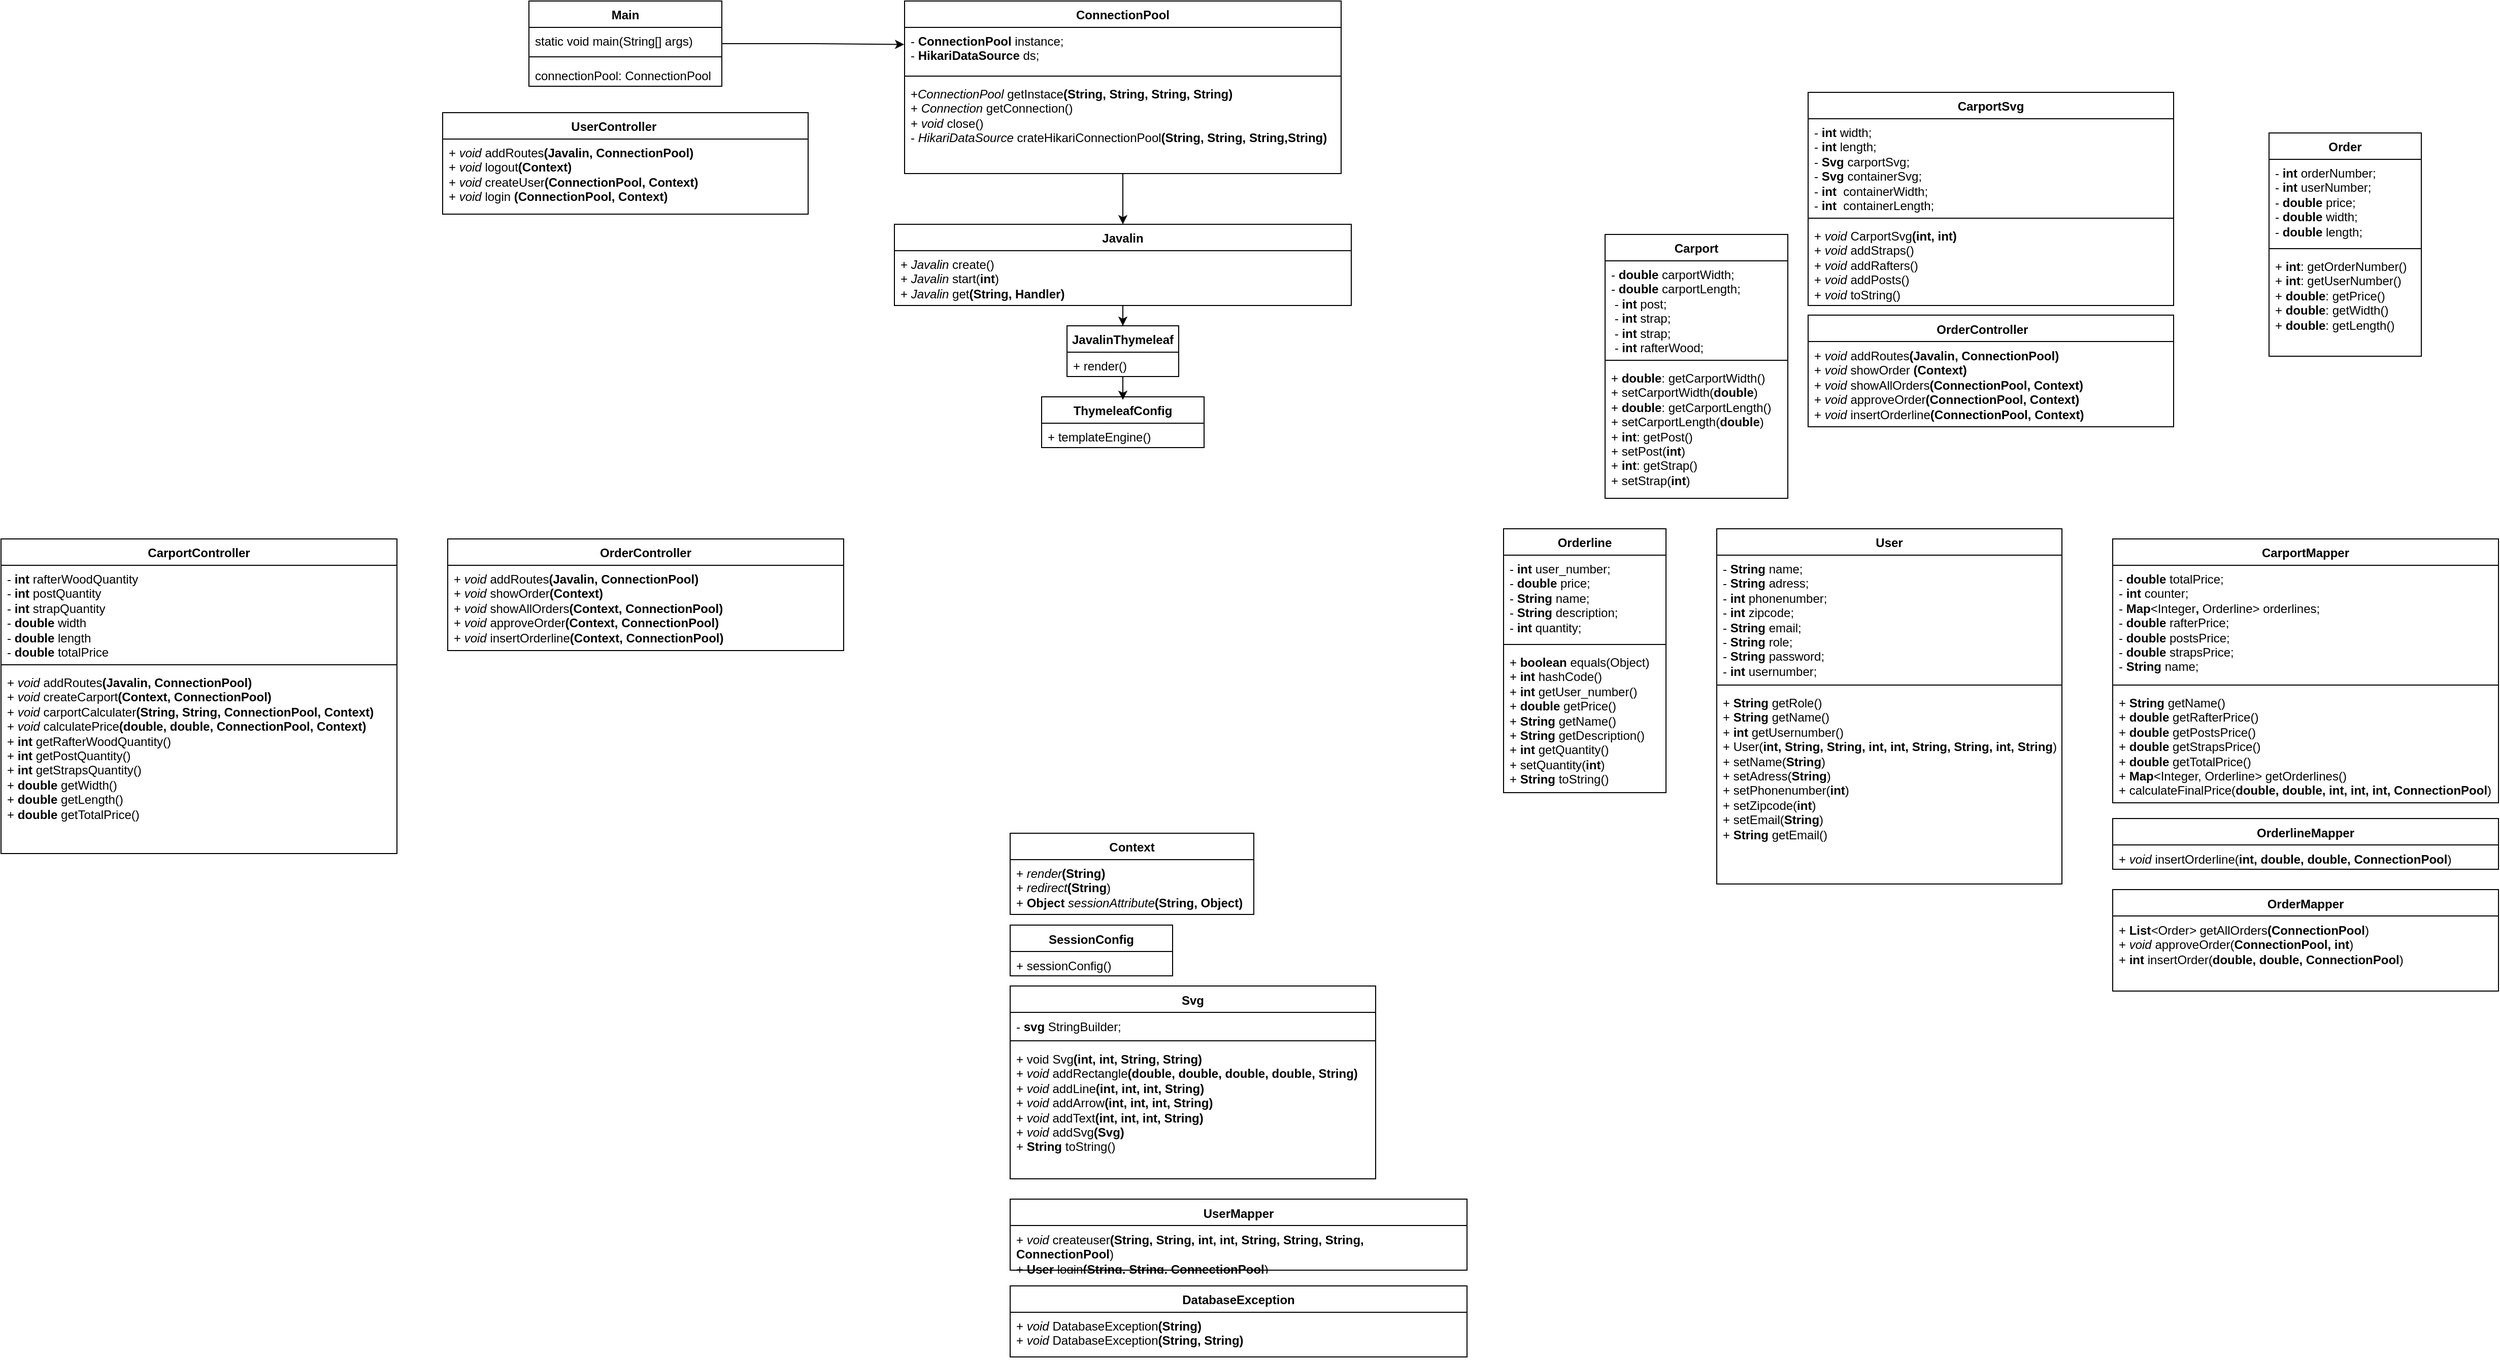 <mxfile version="24.4.4" type="github">
  <diagram id="C5RBs43oDa-KdzZeNtuy" name="Page-1">
    <mxGraphModel dx="1355" dy="445" grid="1" gridSize="10" guides="1" tooltips="1" connect="1" arrows="1" fold="1" page="1" pageScale="1" pageWidth="827" pageHeight="1169" math="0" shadow="0">
      <root>
        <mxCell id="WIyWlLk6GJQsqaUBKTNV-0" />
        <mxCell id="WIyWlLk6GJQsqaUBKTNV-1" parent="WIyWlLk6GJQsqaUBKTNV-0" />
        <mxCell id="eHg_oszsOFh-baLFCK9L-24" value="Carport" style="swimlane;fontStyle=1;align=center;verticalAlign=top;childLayout=stackLayout;horizontal=1;startSize=26;horizontalStack=0;resizeParent=1;resizeParentMax=0;resizeLast=0;collapsible=1;marginBottom=0;whiteSpace=wrap;html=1;" parent="WIyWlLk6GJQsqaUBKTNV-1" vertex="1">
          <mxGeometry x="1000" y="240" width="180" height="260" as="geometry" />
        </mxCell>
        <mxCell id="eHg_oszsOFh-baLFCK9L-25" value="- &lt;b&gt;double &lt;/b&gt;carportWidth;&lt;br&gt;&lt;div&gt;&lt;div&gt;- &lt;b&gt;double &lt;/b&gt;carportLength;&lt;br&gt;&lt;/div&gt;&lt;div&gt;&lt;div&gt;&amp;nbsp;- &lt;b&gt;int &lt;/b&gt;post;&lt;br&gt;&lt;/div&gt;&lt;div&gt;&lt;div&gt;&amp;nbsp;- &lt;b&gt;int &lt;/b&gt;strap;&lt;/div&gt;&lt;div&gt;&amp;nbsp;- &lt;b&gt;int &lt;/b&gt;strap;&lt;/div&gt;&lt;/div&gt;&lt;div&gt;&lt;div&gt;&amp;nbsp;- &lt;b&gt;int &lt;/b&gt;rafterWood;&lt;/div&gt;&lt;/div&gt;&lt;/div&gt;&lt;/div&gt;&lt;div&gt;&lt;br&gt;&lt;/div&gt;" style="text;strokeColor=none;fillColor=none;align=left;verticalAlign=top;spacingLeft=4;spacingRight=4;overflow=hidden;rotatable=0;points=[[0,0.5],[1,0.5]];portConstraint=eastwest;whiteSpace=wrap;html=1;" parent="eHg_oszsOFh-baLFCK9L-24" vertex="1">
          <mxGeometry y="26" width="180" height="94" as="geometry" />
        </mxCell>
        <mxCell id="eHg_oszsOFh-baLFCK9L-26" value="" style="line;strokeWidth=1;fillColor=none;align=left;verticalAlign=middle;spacingTop=-1;spacingLeft=3;spacingRight=3;rotatable=0;labelPosition=right;points=[];portConstraint=eastwest;strokeColor=inherit;" parent="eHg_oszsOFh-baLFCK9L-24" vertex="1">
          <mxGeometry y="120" width="180" height="8" as="geometry" />
        </mxCell>
        <mxCell id="eHg_oszsOFh-baLFCK9L-27" value="&lt;div&gt;+ &lt;b&gt;double&lt;/b&gt;: getCarportWidth()&lt;/div&gt;&lt;div&gt;+ setCarportWidth(&lt;b&gt;double&lt;/b&gt;)&lt;br&gt;&lt;/div&gt;&lt;div&gt;&lt;div&gt;+ &lt;b&gt;double&lt;/b&gt;: getCarportLength()&lt;/div&gt;&lt;div&gt;+ setCarportLength(&lt;b&gt;double&lt;/b&gt;)&lt;/div&gt;&lt;div&gt;&lt;div&gt;+ &lt;b&gt;int&lt;/b&gt;: getPost()&lt;/div&gt;&lt;div&gt;+ setPost(&lt;b&gt;int&lt;/b&gt;)&lt;/div&gt;&lt;div&gt;&lt;div&gt;+ &lt;b&gt;int&lt;/b&gt;: getStrap()&lt;br&gt;&lt;/div&gt;&lt;div&gt;+ setStrap(&lt;b&gt;int&lt;/b&gt;)&lt;br&gt;&lt;/div&gt;&lt;/div&gt;&lt;/div&gt;&lt;/div&gt;" style="text;strokeColor=none;fillColor=none;align=left;verticalAlign=top;spacingLeft=4;spacingRight=4;overflow=hidden;rotatable=0;points=[[0,0.5],[1,0.5]];portConstraint=eastwest;whiteSpace=wrap;html=1;" parent="eHg_oszsOFh-baLFCK9L-24" vertex="1">
          <mxGeometry y="128" width="180" height="132" as="geometry" />
        </mxCell>
        <mxCell id="eHg_oszsOFh-baLFCK9L-28" value="User" style="swimlane;fontStyle=1;align=center;verticalAlign=top;childLayout=stackLayout;horizontal=1;startSize=26;horizontalStack=0;resizeParent=1;resizeParentMax=0;resizeLast=0;collapsible=1;marginBottom=0;whiteSpace=wrap;html=1;" parent="WIyWlLk6GJQsqaUBKTNV-1" vertex="1">
          <mxGeometry x="1110" y="530" width="340" height="350" as="geometry" />
        </mxCell>
        <mxCell id="eHg_oszsOFh-baLFCK9L-29" value="&lt;div&gt;- &lt;b&gt;String&lt;/b&gt; name;&lt;/div&gt;&lt;div&gt;&lt;div&gt;-&lt;b&gt; String &lt;/b&gt;adress;&lt;/div&gt;&lt;div&gt;-&lt;b&gt; int&lt;/b&gt; phonenumber;&lt;/div&gt;&lt;div&gt;-&lt;b&gt; int&lt;/b&gt; zipcode;&lt;br&gt;&lt;/div&gt;&lt;div&gt;&lt;div&gt;-&lt;b&gt; String &lt;/b&gt;email;&lt;/div&gt;&lt;div&gt;- &lt;b&gt;String&lt;/b&gt; role;&lt;/div&gt;&lt;div&gt;- &lt;b&gt;String&lt;/b&gt; password;&lt;/div&gt;&lt;div&gt;- &lt;b&gt;int&lt;/b&gt; usernumber;&lt;br&gt;&lt;/div&gt;&lt;div&gt;&lt;div&gt;&lt;br&gt;&lt;/div&gt;&lt;/div&gt;&lt;/div&gt;&lt;/div&gt;&lt;div&gt;&lt;br&gt;&lt;/div&gt;" style="text;strokeColor=none;fillColor=none;align=left;verticalAlign=top;spacingLeft=4;spacingRight=4;overflow=hidden;rotatable=0;points=[[0,0.5],[1,0.5]];portConstraint=eastwest;whiteSpace=wrap;html=1;" parent="eHg_oszsOFh-baLFCK9L-28" vertex="1">
          <mxGeometry y="26" width="340" height="124" as="geometry" />
        </mxCell>
        <mxCell id="eHg_oszsOFh-baLFCK9L-30" value="" style="line;strokeWidth=1;fillColor=none;align=left;verticalAlign=middle;spacingTop=-1;spacingLeft=3;spacingRight=3;rotatable=0;labelPosition=right;points=[];portConstraint=eastwest;strokeColor=inherit;" parent="eHg_oszsOFh-baLFCK9L-28" vertex="1">
          <mxGeometry y="150" width="340" height="8" as="geometry" />
        </mxCell>
        <mxCell id="eHg_oszsOFh-baLFCK9L-31" value="&lt;div&gt;+ &lt;b&gt;String&lt;/b&gt; getRole()&lt;/div&gt;&lt;div&gt;+ &lt;b&gt;String &lt;/b&gt;getName()&lt;/div&gt;&lt;div&gt;+ &lt;b&gt;int&lt;/b&gt; getUsernumber()&lt;/div&gt;&lt;div&gt;+ User(&lt;b&gt;int, String, String, int, int, String, String, int, String&lt;/b&gt;)&lt;/div&gt;&lt;div&gt;+ setName(&lt;b&gt;String&lt;/b&gt;)&lt;/div&gt;&lt;div&gt;+ setAdress(&lt;b&gt;String&lt;/b&gt;)&lt;/div&gt;&lt;div&gt;+ setPhonenumber(&lt;b&gt;int&lt;/b&gt;)&lt;/div&gt;&lt;div&gt;+ setZipcode(&lt;b&gt;int&lt;/b&gt;)&lt;/div&gt;&lt;div&gt;+ setEmail(&lt;b&gt;String&lt;/b&gt;)&lt;/div&gt;&lt;div&gt;+ &lt;b&gt;String&lt;/b&gt; getEmail()&lt;br&gt;&lt;/div&gt;" style="text;strokeColor=none;fillColor=none;align=left;verticalAlign=top;spacingLeft=4;spacingRight=4;overflow=hidden;rotatable=0;points=[[0,0.5],[1,0.5]];portConstraint=eastwest;whiteSpace=wrap;html=1;" parent="eHg_oszsOFh-baLFCK9L-28" vertex="1">
          <mxGeometry y="158" width="340" height="192" as="geometry" />
        </mxCell>
        <mxCell id="eHg_oszsOFh-baLFCK9L-32" value="Orderline" style="swimlane;fontStyle=1;align=center;verticalAlign=top;childLayout=stackLayout;horizontal=1;startSize=26;horizontalStack=0;resizeParent=1;resizeParentMax=0;resizeLast=0;collapsible=1;marginBottom=0;whiteSpace=wrap;html=1;" parent="WIyWlLk6GJQsqaUBKTNV-1" vertex="1">
          <mxGeometry x="900" y="530" width="160" height="260" as="geometry" />
        </mxCell>
        <mxCell id="eHg_oszsOFh-baLFCK9L-33" value="&lt;div&gt;- &lt;b&gt;int &lt;/b&gt;user_number;&lt;/div&gt;&lt;div&gt;- &lt;b&gt;double &lt;/b&gt;price;&lt;/div&gt;&lt;div&gt;- &lt;b&gt;String &lt;/b&gt;name;&lt;/div&gt;&lt;div&gt;- &lt;b&gt;String &lt;/b&gt;description;&lt;/div&gt;&lt;div&gt;- &lt;b&gt;int &lt;/b&gt;quantity;&lt;br&gt;&lt;/div&gt;" style="text;strokeColor=none;fillColor=none;align=left;verticalAlign=top;spacingLeft=4;spacingRight=4;overflow=hidden;rotatable=0;points=[[0,0.5],[1,0.5]];portConstraint=eastwest;whiteSpace=wrap;html=1;" parent="eHg_oszsOFh-baLFCK9L-32" vertex="1">
          <mxGeometry y="26" width="160" height="84" as="geometry" />
        </mxCell>
        <mxCell id="eHg_oszsOFh-baLFCK9L-34" value="" style="line;strokeWidth=1;fillColor=none;align=left;verticalAlign=middle;spacingTop=-1;spacingLeft=3;spacingRight=3;rotatable=0;labelPosition=right;points=[];portConstraint=eastwest;strokeColor=inherit;" parent="eHg_oszsOFh-baLFCK9L-32" vertex="1">
          <mxGeometry y="110" width="160" height="8" as="geometry" />
        </mxCell>
        <mxCell id="eHg_oszsOFh-baLFCK9L-35" value="&lt;div&gt;+ &lt;b&gt;boolean &lt;/b&gt;equals(Object)&lt;/div&gt;&lt;div&gt;+ &lt;b&gt;int &lt;/b&gt;hashCode()&lt;/div&gt;&lt;div&gt;+ &lt;b&gt;int &lt;/b&gt;getUser_number()&lt;/div&gt;&lt;div&gt;+ &lt;b&gt;double &lt;/b&gt;getPrice()&lt;/div&gt;&lt;div&gt;+ &lt;b&gt;String &lt;/b&gt;getName()&lt;/div&gt;&lt;div&gt;+ &lt;b&gt;String&lt;/b&gt; getDescription()&lt;/div&gt;&lt;div&gt;+ &lt;b&gt;int&lt;/b&gt; getQuantity()&lt;/div&gt;&lt;div&gt;+ setQuantity(&lt;b&gt;int&lt;/b&gt;)&lt;/div&gt;&lt;div&gt;+ &lt;b&gt;String&lt;/b&gt; toString()&lt;br&gt;&lt;/div&gt;" style="text;strokeColor=none;fillColor=none;align=left;verticalAlign=top;spacingLeft=4;spacingRight=4;overflow=hidden;rotatable=0;points=[[0,0.5],[1,0.5]];portConstraint=eastwest;whiteSpace=wrap;html=1;" parent="eHg_oszsOFh-baLFCK9L-32" vertex="1">
          <mxGeometry y="118" width="160" height="142" as="geometry" />
        </mxCell>
        <mxCell id="eHg_oszsOFh-baLFCK9L-41" value="SessionConfig" style="swimlane;fontStyle=1;align=center;verticalAlign=top;childLayout=stackLayout;horizontal=1;startSize=26;horizontalStack=0;resizeParent=1;resizeParentMax=0;resizeLast=0;collapsible=1;marginBottom=0;whiteSpace=wrap;html=1;" parent="WIyWlLk6GJQsqaUBKTNV-1" vertex="1">
          <mxGeometry x="414" y="920.5" width="160" height="50" as="geometry" />
        </mxCell>
        <mxCell id="eHg_oszsOFh-baLFCK9L-42" value="+ sessionConfig()" style="text;strokeColor=none;fillColor=none;align=left;verticalAlign=top;spacingLeft=4;spacingRight=4;overflow=hidden;rotatable=0;points=[[0,0.5],[1,0.5]];portConstraint=eastwest;whiteSpace=wrap;html=1;" parent="eHg_oszsOFh-baLFCK9L-41" vertex="1">
          <mxGeometry y="26" width="160" height="24" as="geometry" />
        </mxCell>
        <mxCell id="eHg_oszsOFh-baLFCK9L-49" value="Order" style="swimlane;fontStyle=1;align=center;verticalAlign=top;childLayout=stackLayout;horizontal=1;startSize=26;horizontalStack=0;resizeParent=1;resizeParentMax=0;resizeLast=0;collapsible=1;marginBottom=0;whiteSpace=wrap;html=1;" parent="WIyWlLk6GJQsqaUBKTNV-1" vertex="1">
          <mxGeometry x="1654" y="140" width="150" height="220" as="geometry" />
        </mxCell>
        <mxCell id="eHg_oszsOFh-baLFCK9L-50" value="&lt;div&gt;- &lt;b&gt;int &lt;/b&gt;orderNumber;&lt;/div&gt;&lt;div&gt;- &lt;b&gt;int &lt;/b&gt;userNumber;&lt;/div&gt;&lt;div&gt;- &lt;b&gt;double &lt;/b&gt;price;&lt;/div&gt;&lt;div&gt;- &lt;b&gt;double &lt;/b&gt;width;&lt;/div&gt;&lt;div&gt;- &lt;b&gt;double &lt;/b&gt;length;&lt;br&gt;&lt;/div&gt;" style="text;strokeColor=none;fillColor=none;align=left;verticalAlign=top;spacingLeft=4;spacingRight=4;overflow=hidden;rotatable=0;points=[[0,0.5],[1,0.5]];portConstraint=eastwest;whiteSpace=wrap;html=1;" parent="eHg_oszsOFh-baLFCK9L-49" vertex="1">
          <mxGeometry y="26" width="150" height="84" as="geometry" />
        </mxCell>
        <mxCell id="eHg_oszsOFh-baLFCK9L-51" value="" style="line;strokeWidth=1;fillColor=none;align=left;verticalAlign=middle;spacingTop=-1;spacingLeft=3;spacingRight=3;rotatable=0;labelPosition=right;points=[];portConstraint=eastwest;strokeColor=inherit;" parent="eHg_oszsOFh-baLFCK9L-49" vertex="1">
          <mxGeometry y="110" width="150" height="8" as="geometry" />
        </mxCell>
        <mxCell id="eHg_oszsOFh-baLFCK9L-52" value="&lt;div&gt;+ &lt;b&gt;int&lt;/b&gt;: getOrderNumber()&lt;/div&gt;&lt;div&gt;+ &lt;b&gt;int&lt;/b&gt;: getUserNumber()&lt;/div&gt;&lt;div&gt;+ &lt;b&gt;double&lt;/b&gt;: getPrice()&lt;/div&gt;&lt;div&gt;+ &lt;b&gt;double&lt;/b&gt;: getWidth()&lt;/div&gt;&lt;div&gt;+ &lt;b&gt;double&lt;/b&gt;: getLength()&lt;/div&gt;" style="text;strokeColor=none;fillColor=none;align=left;verticalAlign=top;spacingLeft=4;spacingRight=4;overflow=hidden;rotatable=0;points=[[0,0.5],[1,0.5]];portConstraint=eastwest;whiteSpace=wrap;html=1;" parent="eHg_oszsOFh-baLFCK9L-49" vertex="1">
          <mxGeometry y="118" width="150" height="102" as="geometry" />
        </mxCell>
        <mxCell id="noGmrEyYQJOlF5a7A0Va-47" value="" style="edgeStyle=orthogonalEdgeStyle;rounded=0;orthogonalLoop=1;jettySize=auto;html=1;entryX=-0.001;entryY=0.383;entryDx=0;entryDy=0;entryPerimeter=0;" edge="1" parent="WIyWlLk6GJQsqaUBKTNV-1" source="eHg_oszsOFh-baLFCK9L-57" target="noGmrEyYQJOlF5a7A0Va-31">
          <mxGeometry relative="1" as="geometry" />
        </mxCell>
        <mxCell id="eHg_oszsOFh-baLFCK9L-57" value="Main" style="swimlane;fontStyle=1;align=center;verticalAlign=top;childLayout=stackLayout;horizontal=1;startSize=26;horizontalStack=0;resizeParent=1;resizeParentMax=0;resizeLast=0;collapsible=1;marginBottom=0;whiteSpace=wrap;html=1;" parent="WIyWlLk6GJQsqaUBKTNV-1" vertex="1">
          <mxGeometry x="-60" y="10" width="190" height="84" as="geometry" />
        </mxCell>
        <mxCell id="eHg_oszsOFh-baLFCK9L-58" value="static void main(String[] args)" style="text;strokeColor=none;fillColor=none;align=left;verticalAlign=top;spacingLeft=4;spacingRight=4;overflow=hidden;rotatable=0;points=[[0,0.5],[1,0.5]];portConstraint=eastwest;whiteSpace=wrap;html=1;" parent="eHg_oszsOFh-baLFCK9L-57" vertex="1">
          <mxGeometry y="26" width="190" height="24" as="geometry" />
        </mxCell>
        <mxCell id="eHg_oszsOFh-baLFCK9L-59" value="" style="line;strokeWidth=1;fillColor=none;align=left;verticalAlign=middle;spacingTop=-1;spacingLeft=3;spacingRight=3;rotatable=0;labelPosition=right;points=[];portConstraint=eastwest;strokeColor=inherit;" parent="eHg_oszsOFh-baLFCK9L-57" vertex="1">
          <mxGeometry y="50" width="190" height="10" as="geometry" />
        </mxCell>
        <mxCell id="cWru3RgEuK0rnWJnFXiX-1" value="connectionPool: ConnectionPool" style="text;strokeColor=none;fillColor=none;align=left;verticalAlign=top;spacingLeft=4;spacingRight=4;overflow=hidden;rotatable=0;points=[[0,0.5],[1,0.5]];portConstraint=eastwest;whiteSpace=wrap;html=1;" parent="eHg_oszsOFh-baLFCK9L-57" vertex="1">
          <mxGeometry y="60" width="190" height="24" as="geometry" />
        </mxCell>
        <mxCell id="cWru3RgEuK0rnWJnFXiX-2" value="ThymeleafConfig" style="swimlane;fontStyle=1;align=center;verticalAlign=top;childLayout=stackLayout;horizontal=1;startSize=26;horizontalStack=0;resizeParent=1;resizeParentMax=0;resizeLast=0;collapsible=1;marginBottom=0;whiteSpace=wrap;html=1;" parent="WIyWlLk6GJQsqaUBKTNV-1" vertex="1">
          <mxGeometry x="445" y="400" width="160" height="50" as="geometry" />
        </mxCell>
        <mxCell id="cWru3RgEuK0rnWJnFXiX-3" value="+ templateEngine()" style="text;strokeColor=none;fillColor=none;align=left;verticalAlign=top;spacingLeft=4;spacingRight=4;overflow=hidden;rotatable=0;points=[[0,0.5],[1,0.5]];portConstraint=eastwest;whiteSpace=wrap;html=1;" parent="cWru3RgEuK0rnWJnFXiX-2" vertex="1">
          <mxGeometry y="26" width="160" height="24" as="geometry" />
        </mxCell>
        <mxCell id="noGmrEyYQJOlF5a7A0Va-0" value="CarportController" style="swimlane;fontStyle=1;align=center;verticalAlign=top;childLayout=stackLayout;horizontal=1;startSize=26;horizontalStack=0;resizeParent=1;resizeParentMax=0;resizeLast=0;collapsible=1;marginBottom=0;whiteSpace=wrap;html=1;" vertex="1" parent="WIyWlLk6GJQsqaUBKTNV-1">
          <mxGeometry x="-580" y="540" width="390" height="310" as="geometry" />
        </mxCell>
        <mxCell id="noGmrEyYQJOlF5a7A0Va-1" value="&lt;div&gt;- &lt;b&gt;int &lt;/b&gt;rafterWoodQuantity&lt;/div&gt;&lt;div&gt;- &lt;b&gt;int &lt;/b&gt;postQuantity&lt;/div&gt;&lt;div&gt;- &lt;b&gt;int &lt;/b&gt;strapQuantity&lt;/div&gt;&lt;div&gt;- &lt;b&gt;double &lt;/b&gt;width&lt;/div&gt;&lt;div&gt;- &lt;b&gt;double &lt;/b&gt;length&lt;/div&gt;&lt;div&gt;- &lt;b&gt;double &lt;/b&gt;totalPrice&lt;/div&gt;&lt;div&gt;&lt;br&gt;&lt;/div&gt;" style="text;strokeColor=none;fillColor=none;align=left;verticalAlign=top;spacingLeft=4;spacingRight=4;overflow=hidden;rotatable=0;points=[[0,0.5],[1,0.5]];portConstraint=eastwest;whiteSpace=wrap;html=1;" vertex="1" parent="noGmrEyYQJOlF5a7A0Va-0">
          <mxGeometry y="26" width="390" height="94" as="geometry" />
        </mxCell>
        <mxCell id="noGmrEyYQJOlF5a7A0Va-2" value="" style="line;strokeWidth=1;fillColor=none;align=left;verticalAlign=middle;spacingTop=-1;spacingLeft=3;spacingRight=3;rotatable=0;labelPosition=right;points=[];portConstraint=eastwest;strokeColor=inherit;" vertex="1" parent="noGmrEyYQJOlF5a7A0Va-0">
          <mxGeometry y="120" width="390" height="8" as="geometry" />
        </mxCell>
        <mxCell id="noGmrEyYQJOlF5a7A0Va-3" value="&lt;div&gt;+ &lt;i&gt;void &lt;/i&gt;addRoutes&lt;b&gt;(Javalin, ConnectionPool)&lt;/b&gt;&lt;/div&gt;&lt;div&gt;+ &lt;i&gt;void &lt;/i&gt;createCarport&lt;b&gt;(Context, ConnectionPool)&lt;/b&gt;&lt;/div&gt;&lt;div&gt;+ &lt;i&gt;void &lt;/i&gt;carportCalculater&lt;b&gt;(String, String, ConnectionPool, Context)&lt;/b&gt;&lt;br&gt;&lt;/div&gt;&lt;div&gt;+ &lt;i&gt;void &lt;/i&gt;calculatePrice&lt;b&gt;(double, double, ConnectionPool, Context)&lt;/b&gt;&lt;/div&gt;&lt;div&gt;+ &lt;b&gt;int &lt;/b&gt;getRafterWoodQuantity()&lt;/div&gt;&lt;div&gt;+ &lt;b&gt;int &lt;/b&gt;getPostQuantity()&lt;/div&gt;&lt;div&gt;+  &lt;b&gt;int &lt;/b&gt;getStrapsQuantity()&lt;/div&gt;&lt;div&gt;+ &lt;b&gt;double &lt;/b&gt;getWidth()&lt;/div&gt;&lt;div&gt;+ &lt;b&gt;double &lt;/b&gt;getLength()&lt;/div&gt;&lt;div&gt;+ &lt;b&gt;double &lt;/b&gt;getTotalPrice()&lt;/div&gt;" style="text;strokeColor=none;fillColor=none;align=left;verticalAlign=top;spacingLeft=4;spacingRight=4;overflow=hidden;rotatable=0;points=[[0,0.5],[1,0.5]];portConstraint=eastwest;whiteSpace=wrap;html=1;" vertex="1" parent="noGmrEyYQJOlF5a7A0Va-0">
          <mxGeometry y="128" width="390" height="182" as="geometry" />
        </mxCell>
        <mxCell id="noGmrEyYQJOlF5a7A0Va-4" value="OrderController&lt;span style=&quot;white-space: pre;&quot;&gt;&#x9;&lt;/span&gt;" style="swimlane;fontStyle=1;align=center;verticalAlign=top;childLayout=stackLayout;horizontal=1;startSize=26;horizontalStack=0;resizeParent=1;resizeParentMax=0;resizeLast=0;collapsible=1;marginBottom=0;whiteSpace=wrap;html=1;" vertex="1" parent="WIyWlLk6GJQsqaUBKTNV-1">
          <mxGeometry x="1200" y="319.5" width="360" height="110" as="geometry" />
        </mxCell>
        <mxCell id="noGmrEyYQJOlF5a7A0Va-7" value="&lt;div&gt;+ &lt;i&gt;void &lt;/i&gt;addRoutes&lt;b&gt;(Javalin, ConnectionPool)&lt;/b&gt;&lt;/div&gt;&lt;div&gt;+ &lt;i&gt;void &lt;/i&gt;showOrder &lt;b&gt;(Context)&lt;/b&gt;&lt;/div&gt;&lt;div&gt;+ &lt;i&gt;void &lt;/i&gt;showAllOrders&lt;b&gt;(ConnectionPool, Context)&lt;/b&gt;&lt;br&gt;&lt;/div&gt;&lt;div&gt;+ &lt;i&gt;void &lt;/i&gt;approveOrder&lt;b&gt;(ConnectionPool, Context)&lt;/b&gt;&lt;/div&gt;&lt;div&gt;&lt;div&gt;+ &lt;i&gt;void &lt;/i&gt;insertOrderline&lt;b&gt;(ConnectionPool, Context)&lt;/b&gt;&lt;/div&gt;&lt;/div&gt;" style="text;strokeColor=none;fillColor=none;align=left;verticalAlign=top;spacingLeft=4;spacingRight=4;overflow=hidden;rotatable=0;points=[[0,0.5],[1,0.5]];portConstraint=eastwest;whiteSpace=wrap;html=1;" vertex="1" parent="noGmrEyYQJOlF5a7A0Va-4">
          <mxGeometry y="26" width="360" height="84" as="geometry" />
        </mxCell>
        <mxCell id="noGmrEyYQJOlF5a7A0Va-8" value="UserController&lt;span style=&quot;white-space: pre;&quot;&gt;&#x9;&lt;/span&gt;" style="swimlane;fontStyle=1;align=center;verticalAlign=top;childLayout=stackLayout;horizontal=1;startSize=26;horizontalStack=0;resizeParent=1;resizeParentMax=0;resizeLast=0;collapsible=1;marginBottom=0;whiteSpace=wrap;html=1;" vertex="1" parent="WIyWlLk6GJQsqaUBKTNV-1">
          <mxGeometry x="-145" y="120" width="360" height="100" as="geometry" />
        </mxCell>
        <mxCell id="noGmrEyYQJOlF5a7A0Va-9" value="&lt;div&gt;+ &lt;i&gt;void &lt;/i&gt;addRoutes&lt;b&gt;(Javalin, ConnectionPool)&lt;/b&gt;&lt;/div&gt;&lt;div&gt;+ &lt;i&gt;void &lt;/i&gt;logout&lt;b&gt;(Context)&lt;/b&gt;&lt;/div&gt;&lt;div&gt;+ &lt;i&gt;void &lt;/i&gt;createUser&lt;b&gt;(ConnectionPool, Context)&lt;/b&gt;&lt;br&gt;&lt;/div&gt;&lt;div&gt;+ &lt;i&gt;void &lt;/i&gt;login &lt;b&gt;(ConnectionPool, Context)&lt;/b&gt;&lt;/div&gt;&lt;div&gt;&lt;div&gt;&lt;br&gt;&lt;/div&gt;&lt;/div&gt;" style="text;strokeColor=none;fillColor=none;align=left;verticalAlign=top;spacingLeft=4;spacingRight=4;overflow=hidden;rotatable=0;points=[[0,0.5],[1,0.5]];portConstraint=eastwest;whiteSpace=wrap;html=1;" vertex="1" parent="noGmrEyYQJOlF5a7A0Va-8">
          <mxGeometry y="26" width="360" height="74" as="geometry" />
        </mxCell>
        <mxCell id="noGmrEyYQJOlF5a7A0Va-10" value="CarportMapper" style="swimlane;fontStyle=1;align=center;verticalAlign=top;childLayout=stackLayout;horizontal=1;startSize=26;horizontalStack=0;resizeParent=1;resizeParentMax=0;resizeLast=0;collapsible=1;marginBottom=0;whiteSpace=wrap;html=1;" vertex="1" parent="WIyWlLk6GJQsqaUBKTNV-1">
          <mxGeometry x="1500" y="540" width="380" height="260" as="geometry" />
        </mxCell>
        <mxCell id="noGmrEyYQJOlF5a7A0Va-11" value="&lt;div&gt;- &lt;b&gt;double&lt;/b&gt; totalPrice;&lt;/div&gt;&lt;div&gt;&lt;div&gt;-&lt;b&gt; int &lt;/b&gt;counter;&lt;/div&gt;&lt;div&gt;-&lt;b&gt; Map&lt;/b&gt;&amp;lt;Integer&lt;b&gt;, &lt;/b&gt;Orderline&amp;gt; orderlines;&lt;/div&gt;&lt;div&gt;-&lt;b&gt; double &lt;/b&gt;rafterPrice;&lt;br&gt;&lt;/div&gt;&lt;div&gt;&lt;div&gt;-&lt;b&gt; double &lt;/b&gt;postsPrice;&lt;/div&gt;&lt;div&gt;-&lt;b&gt; double &lt;/b&gt;strapsPrice;&lt;/div&gt;&lt;div&gt;- &lt;b&gt;String&lt;/b&gt; name;&lt;/div&gt;&lt;br&gt;&lt;div&gt;&lt;div&gt;&lt;br&gt;&lt;/div&gt;&lt;/div&gt;&lt;/div&gt;&lt;/div&gt;&lt;div&gt;&lt;br&gt;&lt;/div&gt;" style="text;strokeColor=none;fillColor=none;align=left;verticalAlign=top;spacingLeft=4;spacingRight=4;overflow=hidden;rotatable=0;points=[[0,0.5],[1,0.5]];portConstraint=eastwest;whiteSpace=wrap;html=1;" vertex="1" parent="noGmrEyYQJOlF5a7A0Va-10">
          <mxGeometry y="26" width="380" height="114" as="geometry" />
        </mxCell>
        <mxCell id="noGmrEyYQJOlF5a7A0Va-12" value="" style="line;strokeWidth=1;fillColor=none;align=left;verticalAlign=middle;spacingTop=-1;spacingLeft=3;spacingRight=3;rotatable=0;labelPosition=right;points=[];portConstraint=eastwest;strokeColor=inherit;" vertex="1" parent="noGmrEyYQJOlF5a7A0Va-10">
          <mxGeometry y="140" width="380" height="8" as="geometry" />
        </mxCell>
        <mxCell id="noGmrEyYQJOlF5a7A0Va-13" value="&lt;div&gt;+ &lt;b&gt;String&lt;/b&gt; getName()&lt;/div&gt;&lt;div&gt;+ &lt;b&gt;double &lt;/b&gt;getRafterPrice()&lt;/div&gt;&lt;div&gt;&lt;div&gt;+ &lt;b&gt;double &lt;/b&gt;getPostsPrice()&lt;/div&gt;&lt;div&gt;&lt;div&gt;+ &lt;b&gt;double &lt;/b&gt;getStrapsPrice()&lt;/div&gt;&lt;div&gt;+ &lt;b&gt;double &lt;/b&gt;getTotalPrice()&lt;/div&gt;&lt;/div&gt;&lt;/div&gt;&lt;div&gt;+ &lt;b&gt;Map&lt;/b&gt;&amp;lt;Integer, Orderline&amp;gt; getOrderlines()&lt;br&gt;&lt;/div&gt;&lt;div&gt;+ calculateFinalPrice(&lt;b&gt;double, double, int, int, int, ConnectionPool&lt;/b&gt;)&lt;/div&gt;&lt;div&gt;&lt;br&gt;&lt;/div&gt;" style="text;strokeColor=none;fillColor=none;align=left;verticalAlign=top;spacingLeft=4;spacingRight=4;overflow=hidden;rotatable=0;points=[[0,0.5],[1,0.5]];portConstraint=eastwest;whiteSpace=wrap;html=1;" vertex="1" parent="noGmrEyYQJOlF5a7A0Va-10">
          <mxGeometry y="148" width="380" height="112" as="geometry" />
        </mxCell>
        <mxCell id="noGmrEyYQJOlF5a7A0Va-14" value="OrderlineMapper" style="swimlane;fontStyle=1;align=center;verticalAlign=top;childLayout=stackLayout;horizontal=1;startSize=26;horizontalStack=0;resizeParent=1;resizeParentMax=0;resizeLast=0;collapsible=1;marginBottom=0;whiteSpace=wrap;html=1;" vertex="1" parent="WIyWlLk6GJQsqaUBKTNV-1">
          <mxGeometry x="1500" y="815.5" width="380" height="50" as="geometry" />
        </mxCell>
        <mxCell id="noGmrEyYQJOlF5a7A0Va-17" value="+ &lt;i&gt;void&lt;/i&gt; insertOrderline(&lt;b&gt;int, double, double, ConnectionPool&lt;/b&gt;)&lt;div&gt;&lt;br&gt;&lt;/div&gt;" style="text;strokeColor=none;fillColor=none;align=left;verticalAlign=top;spacingLeft=4;spacingRight=4;overflow=hidden;rotatable=0;points=[[0,0.5],[1,0.5]];portConstraint=eastwest;whiteSpace=wrap;html=1;" vertex="1" parent="noGmrEyYQJOlF5a7A0Va-14">
          <mxGeometry y="26" width="380" height="24" as="geometry" />
        </mxCell>
        <mxCell id="noGmrEyYQJOlF5a7A0Va-18" value="OrderMapper" style="swimlane;fontStyle=1;align=center;verticalAlign=top;childLayout=stackLayout;horizontal=1;startSize=26;horizontalStack=0;resizeParent=1;resizeParentMax=0;resizeLast=0;collapsible=1;marginBottom=0;whiteSpace=wrap;html=1;" vertex="1" parent="WIyWlLk6GJQsqaUBKTNV-1">
          <mxGeometry x="1500" y="885.5" width="380" height="100" as="geometry" />
        </mxCell>
        <mxCell id="noGmrEyYQJOlF5a7A0Va-19" value="&lt;div&gt;&lt;div&gt;&lt;div&gt;+ &lt;b&gt;List&lt;/b&gt;&lt;i&gt;&amp;lt;&lt;/i&gt;Order&lt;i&gt;&amp;gt; &lt;/i&gt;getAllOrders&lt;b&gt;(&lt;/b&gt;&lt;b&gt;ConnectionPool&lt;/b&gt;)&lt;/div&gt;&lt;/div&gt;&lt;div&gt;+ &lt;i&gt;void&lt;/i&gt;&lt;b&gt; &lt;/b&gt;approveOrder(&lt;b&gt;ConnectionPool, int&lt;/b&gt;)&lt;/div&gt;&lt;/div&gt;&lt;div&gt;+ &lt;b&gt;int&lt;/b&gt;&lt;i&gt; &lt;/i&gt;insertOrder(&lt;b&gt;double, double, ConnectionPool&lt;/b&gt;)&lt;/div&gt;&lt;div&gt;&lt;br&gt;&lt;/div&gt;" style="text;strokeColor=none;fillColor=none;align=left;verticalAlign=top;spacingLeft=4;spacingRight=4;overflow=hidden;rotatable=0;points=[[0,0.5],[1,0.5]];portConstraint=eastwest;whiteSpace=wrap;html=1;" vertex="1" parent="noGmrEyYQJOlF5a7A0Va-18">
          <mxGeometry y="26" width="380" height="74" as="geometry" />
        </mxCell>
        <mxCell id="noGmrEyYQJOlF5a7A0Va-20" value="UserMapper" style="swimlane;fontStyle=1;align=center;verticalAlign=top;childLayout=stackLayout;horizontal=1;startSize=26;horizontalStack=0;resizeParent=1;resizeParentMax=0;resizeLast=0;collapsible=1;marginBottom=0;whiteSpace=wrap;html=1;" vertex="1" parent="WIyWlLk6GJQsqaUBKTNV-1">
          <mxGeometry x="414" y="1190.5" width="450" height="70" as="geometry" />
        </mxCell>
        <mxCell id="noGmrEyYQJOlF5a7A0Va-21" value="&lt;div&gt;&lt;div&gt;+ &lt;i&gt;void&lt;/i&gt;&lt;b&gt; &lt;/b&gt;createuser&lt;b&gt;(String, String, int, int, String, String, String, ConnectionPool&lt;/b&gt;)&lt;/div&gt;&lt;/div&gt;&lt;div&gt;+ &lt;b&gt;User&lt;/b&gt;&lt;i&gt; &lt;/i&gt;login&lt;b&gt;(String, String, ConnectionPool&lt;/b&gt;)&lt;/div&gt;&lt;div&gt;&lt;br&gt;&lt;/div&gt;" style="text;strokeColor=none;fillColor=none;align=left;verticalAlign=top;spacingLeft=4;spacingRight=4;overflow=hidden;rotatable=0;points=[[0,0.5],[1,0.5]];portConstraint=eastwest;whiteSpace=wrap;html=1;" vertex="1" parent="noGmrEyYQJOlF5a7A0Va-20">
          <mxGeometry y="26" width="450" height="44" as="geometry" />
        </mxCell>
        <mxCell id="noGmrEyYQJOlF5a7A0Va-22" value="DatabaseException" style="swimlane;fontStyle=1;align=center;verticalAlign=top;childLayout=stackLayout;horizontal=1;startSize=26;horizontalStack=0;resizeParent=1;resizeParentMax=0;resizeLast=0;collapsible=1;marginBottom=0;whiteSpace=wrap;html=1;" vertex="1" parent="WIyWlLk6GJQsqaUBKTNV-1">
          <mxGeometry x="414" y="1276" width="450" height="70" as="geometry" />
        </mxCell>
        <mxCell id="noGmrEyYQJOlF5a7A0Va-23" value="&lt;div&gt;&lt;div&gt;+ &lt;i&gt;void&lt;/i&gt;&lt;b&gt; &lt;/b&gt;DatabaseException&lt;b&gt;(String)&lt;/b&gt;&lt;br&gt;&lt;/div&gt;&lt;/div&gt;&lt;div&gt;+ &lt;i&gt;void&lt;/i&gt;&lt;b&gt; &lt;/b&gt;DatabaseException&lt;b&gt;(String, String)&lt;/b&gt;&lt;/div&gt;" style="text;strokeColor=none;fillColor=none;align=left;verticalAlign=top;spacingLeft=4;spacingRight=4;overflow=hidden;rotatable=0;points=[[0,0.5],[1,0.5]];portConstraint=eastwest;whiteSpace=wrap;html=1;" vertex="1" parent="noGmrEyYQJOlF5a7A0Va-22">
          <mxGeometry y="26" width="450" height="44" as="geometry" />
        </mxCell>
        <mxCell id="noGmrEyYQJOlF5a7A0Va-50" value="" style="edgeStyle=orthogonalEdgeStyle;rounded=0;orthogonalLoop=1;jettySize=auto;html=1;entryX=0.5;entryY=0;entryDx=0;entryDy=0;" edge="1" parent="WIyWlLk6GJQsqaUBKTNV-1" source="noGmrEyYQJOlF5a7A0Va-24" target="noGmrEyYQJOlF5a7A0Va-28">
          <mxGeometry relative="1" as="geometry" />
        </mxCell>
        <mxCell id="noGmrEyYQJOlF5a7A0Va-24" value="Javalin" style="swimlane;fontStyle=1;align=center;verticalAlign=top;childLayout=stackLayout;horizontal=1;startSize=26;horizontalStack=0;resizeParent=1;resizeParentMax=0;resizeLast=0;collapsible=1;marginBottom=0;whiteSpace=wrap;html=1;" vertex="1" parent="WIyWlLk6GJQsqaUBKTNV-1">
          <mxGeometry x="300" y="230" width="450" height="80" as="geometry" />
        </mxCell>
        <mxCell id="noGmrEyYQJOlF5a7A0Va-25" value="&lt;div&gt;&lt;div&gt;+ &lt;i&gt;Javalin&lt;/i&gt; create()&lt;br&gt;&lt;/div&gt;&lt;/div&gt;&lt;div&gt;&lt;div&gt;&lt;div&gt;+ &lt;i&gt;Javalin&lt;/i&gt; start(&lt;b&gt;int&lt;/b&gt;)&lt;/div&gt;&lt;div&gt;&lt;div&gt;&lt;div&gt;+ &lt;i&gt;Javalin&lt;/i&gt; get&lt;b&gt;(String, Handler)&lt;/b&gt;&lt;br&gt;&lt;/div&gt;&lt;/div&gt;&lt;/div&gt;&lt;/div&gt;&lt;/div&gt;" style="text;strokeColor=none;fillColor=none;align=left;verticalAlign=top;spacingLeft=4;spacingRight=4;overflow=hidden;rotatable=0;points=[[0,0.5],[1,0.5]];portConstraint=eastwest;whiteSpace=wrap;html=1;" vertex="1" parent="noGmrEyYQJOlF5a7A0Va-24">
          <mxGeometry y="26" width="450" height="54" as="geometry" />
        </mxCell>
        <mxCell id="noGmrEyYQJOlF5a7A0Va-26" value="Context" style="swimlane;fontStyle=1;align=center;verticalAlign=top;childLayout=stackLayout;horizontal=1;startSize=26;horizontalStack=0;resizeParent=1;resizeParentMax=0;resizeLast=0;collapsible=1;marginBottom=0;whiteSpace=wrap;html=1;" vertex="1" parent="WIyWlLk6GJQsqaUBKTNV-1">
          <mxGeometry x="414" y="830" width="240" height="80" as="geometry" />
        </mxCell>
        <mxCell id="noGmrEyYQJOlF5a7A0Va-27" value="&lt;div&gt;&lt;div&gt;+ &lt;i&gt;render&lt;/i&gt;&lt;b&gt;(String)&lt;/b&gt;&lt;br&gt;&lt;/div&gt;&lt;/div&gt;&lt;div&gt;&lt;div&gt;&lt;div&gt;+ &lt;i&gt;redirect&lt;/i&gt;&lt;b&gt;(String&lt;/b&gt;)&lt;/div&gt;&lt;div&gt;&lt;div&gt;&lt;div&gt;+ &lt;b&gt;Object&lt;/b&gt; &lt;i&gt;sessionAttribute&lt;/i&gt;&lt;b&gt;(String, Object)&lt;/b&gt;&lt;br&gt;&lt;/div&gt;&lt;/div&gt;&lt;/div&gt;&lt;/div&gt;&lt;/div&gt;" style="text;strokeColor=none;fillColor=none;align=left;verticalAlign=top;spacingLeft=4;spacingRight=4;overflow=hidden;rotatable=0;points=[[0,0.5],[1,0.5]];portConstraint=eastwest;whiteSpace=wrap;html=1;" vertex="1" parent="noGmrEyYQJOlF5a7A0Va-26">
          <mxGeometry y="26" width="240" height="54" as="geometry" />
        </mxCell>
        <mxCell id="noGmrEyYQJOlF5a7A0Va-51" value="" style="edgeStyle=orthogonalEdgeStyle;rounded=0;orthogonalLoop=1;jettySize=auto;html=1;" edge="1" parent="WIyWlLk6GJQsqaUBKTNV-1" source="noGmrEyYQJOlF5a7A0Va-28">
          <mxGeometry relative="1" as="geometry">
            <mxPoint x="525" y="403" as="targetPoint" />
          </mxGeometry>
        </mxCell>
        <mxCell id="noGmrEyYQJOlF5a7A0Va-28" value="JavalinThymeleaf" style="swimlane;fontStyle=1;align=center;verticalAlign=top;childLayout=stackLayout;horizontal=1;startSize=26;horizontalStack=0;resizeParent=1;resizeParentMax=0;resizeLast=0;collapsible=1;marginBottom=0;whiteSpace=wrap;html=1;" vertex="1" parent="WIyWlLk6GJQsqaUBKTNV-1">
          <mxGeometry x="470" y="330" width="110" height="50" as="geometry" />
        </mxCell>
        <mxCell id="noGmrEyYQJOlF5a7A0Va-29" value="+ render()" style="text;strokeColor=none;fillColor=none;align=left;verticalAlign=top;spacingLeft=4;spacingRight=4;overflow=hidden;rotatable=0;points=[[0,0.5],[1,0.5]];portConstraint=eastwest;whiteSpace=wrap;html=1;" vertex="1" parent="noGmrEyYQJOlF5a7A0Va-28">
          <mxGeometry y="26" width="110" height="24" as="geometry" />
        </mxCell>
        <mxCell id="noGmrEyYQJOlF5a7A0Va-49" value="" style="edgeStyle=orthogonalEdgeStyle;rounded=0;orthogonalLoop=1;jettySize=auto;html=1;entryX=0.5;entryY=0;entryDx=0;entryDy=0;" edge="1" parent="WIyWlLk6GJQsqaUBKTNV-1" source="noGmrEyYQJOlF5a7A0Va-30" target="noGmrEyYQJOlF5a7A0Va-24">
          <mxGeometry relative="1" as="geometry" />
        </mxCell>
        <mxCell id="noGmrEyYQJOlF5a7A0Va-30" value="ConnectionPool" style="swimlane;fontStyle=1;align=center;verticalAlign=top;childLayout=stackLayout;horizontal=1;startSize=26;horizontalStack=0;resizeParent=1;resizeParentMax=0;resizeLast=0;collapsible=1;marginBottom=0;whiteSpace=wrap;html=1;" vertex="1" parent="WIyWlLk6GJQsqaUBKTNV-1">
          <mxGeometry x="310" y="10" width="430" height="170" as="geometry" />
        </mxCell>
        <mxCell id="noGmrEyYQJOlF5a7A0Va-31" value="&lt;div&gt;- &lt;b&gt;ConnectionPool &lt;/b&gt;instance;&lt;br&gt;&lt;/div&gt;&lt;div&gt;- &lt;b&gt;HikariDataSource &lt;/b&gt;ds;&lt;br&gt;&lt;/div&gt;&lt;br&gt;&lt;div&gt;&lt;br&gt;&lt;/div&gt;" style="text;strokeColor=none;fillColor=none;align=left;verticalAlign=top;spacingLeft=4;spacingRight=4;overflow=hidden;rotatable=0;points=[[0,0.5],[1,0.5]];portConstraint=eastwest;whiteSpace=wrap;html=1;" vertex="1" parent="noGmrEyYQJOlF5a7A0Va-30">
          <mxGeometry y="26" width="430" height="44" as="geometry" />
        </mxCell>
        <mxCell id="noGmrEyYQJOlF5a7A0Va-32" value="" style="line;strokeWidth=1;fillColor=none;align=left;verticalAlign=middle;spacingTop=-1;spacingLeft=3;spacingRight=3;rotatable=0;labelPosition=right;points=[];portConstraint=eastwest;strokeColor=inherit;" vertex="1" parent="noGmrEyYQJOlF5a7A0Va-30">
          <mxGeometry y="70" width="430" height="8" as="geometry" />
        </mxCell>
        <mxCell id="noGmrEyYQJOlF5a7A0Va-33" value="+&lt;i&gt;ConnectionPool&lt;/i&gt;&lt;b&gt; &lt;/b&gt;getInstace&lt;b&gt;(String, String, String, String)&lt;/b&gt;&lt;div&gt;+ &lt;i&gt;Connection&lt;/i&gt;&lt;b&gt; &lt;/b&gt;getConnection()&lt;/div&gt;&lt;div&gt;+ &lt;i&gt;void&lt;/i&gt;&lt;b&gt; &lt;/b&gt;close()&lt;/div&gt;&lt;div&gt;- &lt;i&gt;HikariDataSource &lt;/i&gt;crateHikariConnectionPool&lt;b&gt;(String, String, String,String)&lt;/b&gt;&lt;br&gt;&lt;/div&gt;" style="text;strokeColor=none;fillColor=none;align=left;verticalAlign=top;spacingLeft=4;spacingRight=4;overflow=hidden;rotatable=0;points=[[0,0.5],[1,0.5]];portConstraint=eastwest;whiteSpace=wrap;html=1;" vertex="1" parent="noGmrEyYQJOlF5a7A0Va-30">
          <mxGeometry y="78" width="430" height="92" as="geometry" />
        </mxCell>
        <mxCell id="noGmrEyYQJOlF5a7A0Va-35" value="CarportSvg" style="swimlane;fontStyle=1;align=center;verticalAlign=top;childLayout=stackLayout;horizontal=1;startSize=26;horizontalStack=0;resizeParent=1;resizeParentMax=0;resizeLast=0;collapsible=1;marginBottom=0;whiteSpace=wrap;html=1;" vertex="1" parent="WIyWlLk6GJQsqaUBKTNV-1">
          <mxGeometry x="1200" y="100" width="360" height="210" as="geometry" />
        </mxCell>
        <mxCell id="noGmrEyYQJOlF5a7A0Va-36" value="&lt;div&gt;- &lt;b&gt;int &lt;/b&gt;width;&lt;br&gt;&lt;/div&gt;&lt;div&gt;- &lt;b&gt;int &lt;/b&gt;length;&lt;br&gt;&lt;/div&gt;&lt;div&gt;- &lt;b&gt;Svg &lt;/b&gt;carportSvg;&lt;/div&gt;&lt;div&gt;- &lt;b&gt;Svg &lt;/b&gt;containerSvg;&lt;/div&gt;&lt;div&gt;- &lt;b&gt;int&amp;nbsp; &lt;/b&gt;containerWidth;&lt;br&gt;&lt;/div&gt;&lt;div&gt;- &lt;b&gt;int&amp;nbsp; &lt;/b&gt;containerLength;&lt;/div&gt;&lt;div&gt;&lt;br&gt;&lt;/div&gt;" style="text;strokeColor=none;fillColor=none;align=left;verticalAlign=top;spacingLeft=4;spacingRight=4;overflow=hidden;rotatable=0;points=[[0,0.5],[1,0.5]];portConstraint=eastwest;whiteSpace=wrap;html=1;" vertex="1" parent="noGmrEyYQJOlF5a7A0Va-35">
          <mxGeometry y="26" width="360" height="94" as="geometry" />
        </mxCell>
        <mxCell id="noGmrEyYQJOlF5a7A0Va-37" value="" style="line;strokeWidth=1;fillColor=none;align=left;verticalAlign=middle;spacingTop=-1;spacingLeft=3;spacingRight=3;rotatable=0;labelPosition=right;points=[];portConstraint=eastwest;strokeColor=inherit;" vertex="1" parent="noGmrEyYQJOlF5a7A0Va-35">
          <mxGeometry y="120" width="360" height="8" as="geometry" />
        </mxCell>
        <mxCell id="noGmrEyYQJOlF5a7A0Va-38" value="&lt;div&gt;+ &lt;i&gt;void &lt;/i&gt;CarportSvg&lt;b&gt;(int, int)&lt;/b&gt;&lt;/div&gt;&lt;div&gt;+ &lt;i&gt;void &lt;/i&gt;addStraps()&lt;/div&gt;&lt;div&gt;+ &lt;i&gt;void &lt;/i&gt;addRafters()&lt;/div&gt;&lt;div&gt;+ &lt;i&gt;void &lt;/i&gt;addPosts()&lt;/div&gt;&lt;div&gt;+ &lt;i&gt;void &lt;/i&gt;toString()&lt;/div&gt;" style="text;strokeColor=none;fillColor=none;align=left;verticalAlign=top;spacingLeft=4;spacingRight=4;overflow=hidden;rotatable=0;points=[[0,0.5],[1,0.5]];portConstraint=eastwest;whiteSpace=wrap;html=1;" vertex="1" parent="noGmrEyYQJOlF5a7A0Va-35">
          <mxGeometry y="128" width="360" height="82" as="geometry" />
        </mxCell>
        <mxCell id="noGmrEyYQJOlF5a7A0Va-39" value="Svg" style="swimlane;fontStyle=1;align=center;verticalAlign=top;childLayout=stackLayout;horizontal=1;startSize=26;horizontalStack=0;resizeParent=1;resizeParentMax=0;resizeLast=0;collapsible=1;marginBottom=0;whiteSpace=wrap;html=1;" vertex="1" parent="WIyWlLk6GJQsqaUBKTNV-1">
          <mxGeometry x="414" y="980.5" width="360" height="190" as="geometry" />
        </mxCell>
        <mxCell id="noGmrEyYQJOlF5a7A0Va-40" value="&lt;div&gt;- &lt;b&gt;svg &lt;/b&gt;StringBuilder;&lt;br&gt;&lt;/div&gt;&lt;br&gt;&lt;div&gt;&lt;br&gt;&lt;/div&gt;" style="text;strokeColor=none;fillColor=none;align=left;verticalAlign=top;spacingLeft=4;spacingRight=4;overflow=hidden;rotatable=0;points=[[0,0.5],[1,0.5]];portConstraint=eastwest;whiteSpace=wrap;html=1;" vertex="1" parent="noGmrEyYQJOlF5a7A0Va-39">
          <mxGeometry y="26" width="360" height="24" as="geometry" />
        </mxCell>
        <mxCell id="noGmrEyYQJOlF5a7A0Va-41" value="" style="line;strokeWidth=1;fillColor=none;align=left;verticalAlign=middle;spacingTop=-1;spacingLeft=3;spacingRight=3;rotatable=0;labelPosition=right;points=[];portConstraint=eastwest;strokeColor=inherit;" vertex="1" parent="noGmrEyYQJOlF5a7A0Va-39">
          <mxGeometry y="50" width="360" height="8" as="geometry" />
        </mxCell>
        <mxCell id="noGmrEyYQJOlF5a7A0Va-42" value="&lt;div&gt;+ void Svg&lt;b&gt;(int, int, String, String)&lt;/b&gt;&lt;/div&gt;&lt;div&gt;+ &lt;i&gt;void &lt;/i&gt;addRectangle&lt;b&gt;(double, double, double, double, String)&lt;/b&gt;&lt;/div&gt;&lt;div&gt;+ &lt;i&gt;void &lt;/i&gt;addLine&lt;b&gt;(int, int, int, String)&lt;/b&gt;&lt;/div&gt;&lt;div&gt;+ &lt;i&gt;void &lt;/i&gt;addArrow&lt;b&gt;(int, int, int, String)&lt;/b&gt;&lt;/div&gt;&lt;div&gt;+ &lt;i&gt;void &lt;/i&gt;addText&lt;b&gt;(int, int, int, String)&lt;/b&gt;&lt;/div&gt;&lt;div&gt;+ &lt;i&gt;void &lt;/i&gt;addSvg&lt;b&gt;(Svg)&lt;/b&gt;&lt;/div&gt;&lt;div&gt;+ &lt;b&gt;String&lt;/b&gt;&lt;i&gt; &lt;/i&gt;toString()&lt;/div&gt;" style="text;strokeColor=none;fillColor=none;align=left;verticalAlign=top;spacingLeft=4;spacingRight=4;overflow=hidden;rotatable=0;points=[[0,0.5],[1,0.5]];portConstraint=eastwest;whiteSpace=wrap;html=1;" vertex="1" parent="noGmrEyYQJOlF5a7A0Va-39">
          <mxGeometry y="58" width="360" height="132" as="geometry" />
        </mxCell>
        <mxCell id="noGmrEyYQJOlF5a7A0Va-52" value="OrderController" style="swimlane;fontStyle=1;align=center;verticalAlign=top;childLayout=stackLayout;horizontal=1;startSize=26;horizontalStack=0;resizeParent=1;resizeParentMax=0;resizeLast=0;collapsible=1;marginBottom=0;whiteSpace=wrap;html=1;" vertex="1" parent="WIyWlLk6GJQsqaUBKTNV-1">
          <mxGeometry x="-140" y="540" width="390" height="110" as="geometry" />
        </mxCell>
        <mxCell id="noGmrEyYQJOlF5a7A0Va-55" value="&lt;div&gt;+ &lt;i&gt;void &lt;/i&gt;addRoutes&lt;b&gt;(Javalin, ConnectionPool)&lt;/b&gt;&lt;/div&gt;&lt;div&gt;+ &lt;i&gt;void &lt;/i&gt;showOrder&lt;b&gt;(Context)&lt;/b&gt;&lt;/div&gt;&lt;div&gt;+ &lt;i&gt;void &lt;/i&gt;showAllOrders&lt;b&gt;(Context,&lt;/b&gt;&lt;b&gt; ConnectionPool&lt;/b&gt;&lt;b&gt;)&lt;/b&gt;&lt;br&gt;&lt;/div&gt;&lt;div&gt;+ &lt;i&gt;void &lt;/i&gt;approveOrder&lt;b&gt;(Context, &lt;/b&gt;&lt;b&gt;ConnectionPool&lt;/b&gt;&lt;b&gt;)&lt;/b&gt;&lt;/div&gt;&lt;div&gt;&lt;div&gt;+ &lt;i&gt;void &lt;/i&gt;insertOrderline&lt;b&gt;(Context, &lt;/b&gt;&lt;b&gt;ConnectionPool&lt;/b&gt;&lt;b&gt;)&lt;/b&gt;&lt;/div&gt;&lt;/div&gt;" style="text;strokeColor=none;fillColor=none;align=left;verticalAlign=top;spacingLeft=4;spacingRight=4;overflow=hidden;rotatable=0;points=[[0,0.5],[1,0.5]];portConstraint=eastwest;whiteSpace=wrap;html=1;" vertex="1" parent="noGmrEyYQJOlF5a7A0Va-52">
          <mxGeometry y="26" width="390" height="84" as="geometry" />
        </mxCell>
      </root>
    </mxGraphModel>
  </diagram>
</mxfile>
